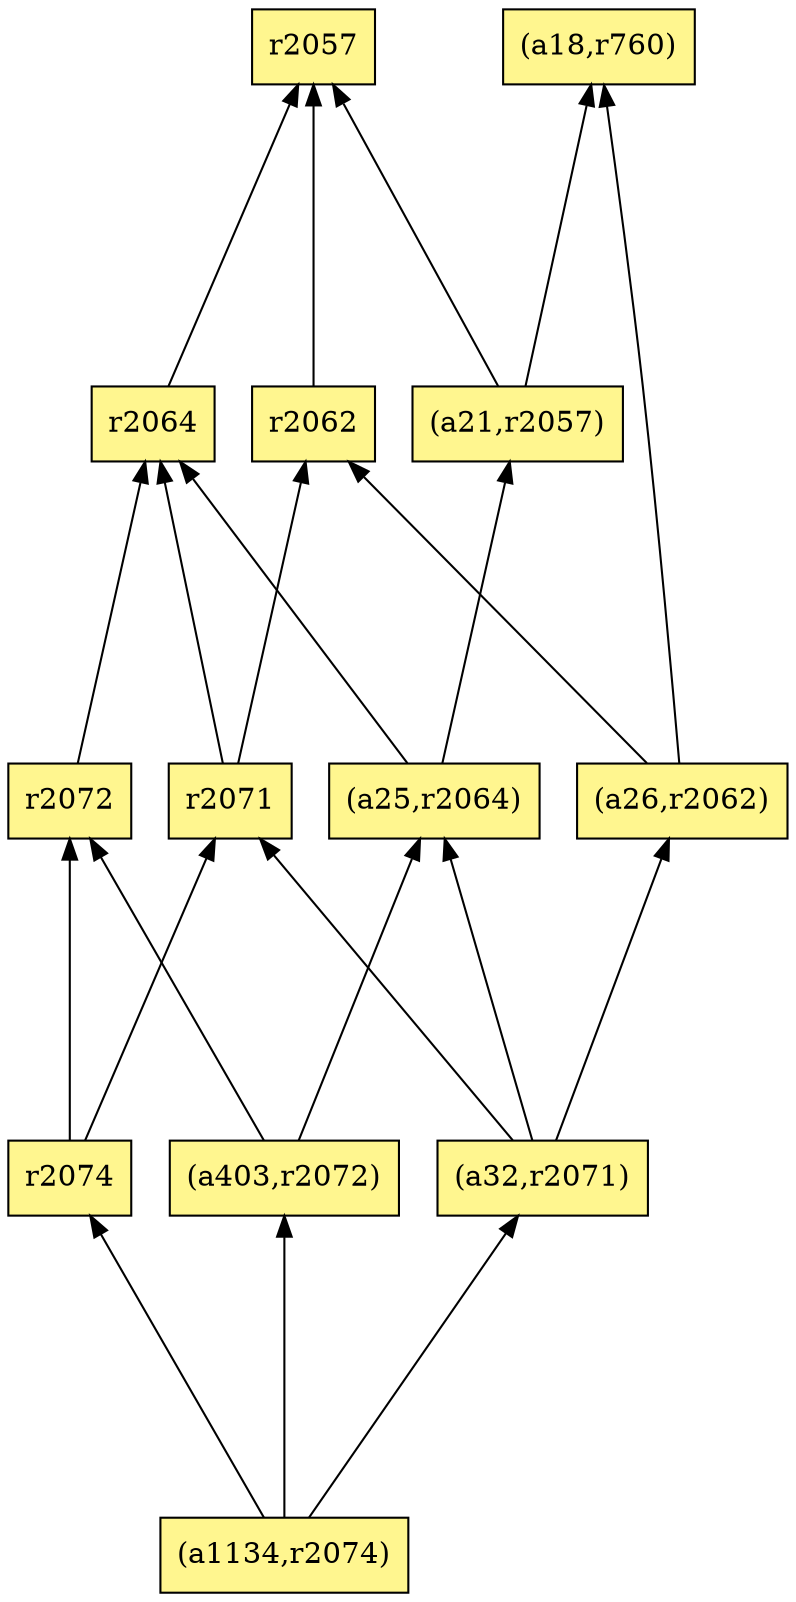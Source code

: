 digraph G {
rankdir=BT;ranksep="2.0";
"r2072" [shape=record,fillcolor=khaki1,style=filled,label="{r2072}"];
"r2064" [shape=record,fillcolor=khaki1,style=filled,label="{r2064}"];
"(a25,r2064)" [shape=record,fillcolor=khaki1,style=filled,label="{(a25,r2064)}"];
"r2057" [shape=record,fillcolor=khaki1,style=filled,label="{r2057}"];
"(a32,r2071)" [shape=record,fillcolor=khaki1,style=filled,label="{(a32,r2071)}"];
"(a26,r2062)" [shape=record,fillcolor=khaki1,style=filled,label="{(a26,r2062)}"];
"r2062" [shape=record,fillcolor=khaki1,style=filled,label="{r2062}"];
"(a1134,r2074)" [shape=record,fillcolor=khaki1,style=filled,label="{(a1134,r2074)}"];
"(a21,r2057)" [shape=record,fillcolor=khaki1,style=filled,label="{(a21,r2057)}"];
"(a18,r760)" [shape=record,fillcolor=khaki1,style=filled,label="{(a18,r760)}"];
"r2074" [shape=record,fillcolor=khaki1,style=filled,label="{r2074}"];
"r2071" [shape=record,fillcolor=khaki1,style=filled,label="{r2071}"];
"(a403,r2072)" [shape=record,fillcolor=khaki1,style=filled,label="{(a403,r2072)}"];
"r2072" -> "r2064"
"r2064" -> "r2057"
"(a25,r2064)" -> "r2064"
"(a25,r2064)" -> "(a21,r2057)"
"(a32,r2071)" -> "(a25,r2064)"
"(a32,r2071)" -> "(a26,r2062)"
"(a32,r2071)" -> "r2071"
"(a26,r2062)" -> "r2062"
"(a26,r2062)" -> "(a18,r760)"
"r2062" -> "r2057"
"(a1134,r2074)" -> "(a32,r2071)"
"(a1134,r2074)" -> "r2074"
"(a1134,r2074)" -> "(a403,r2072)"
"(a21,r2057)" -> "r2057"
"(a21,r2057)" -> "(a18,r760)"
"r2074" -> "r2072"
"r2074" -> "r2071"
"r2071" -> "r2064"
"r2071" -> "r2062"
"(a403,r2072)" -> "r2072"
"(a403,r2072)" -> "(a25,r2064)"
}